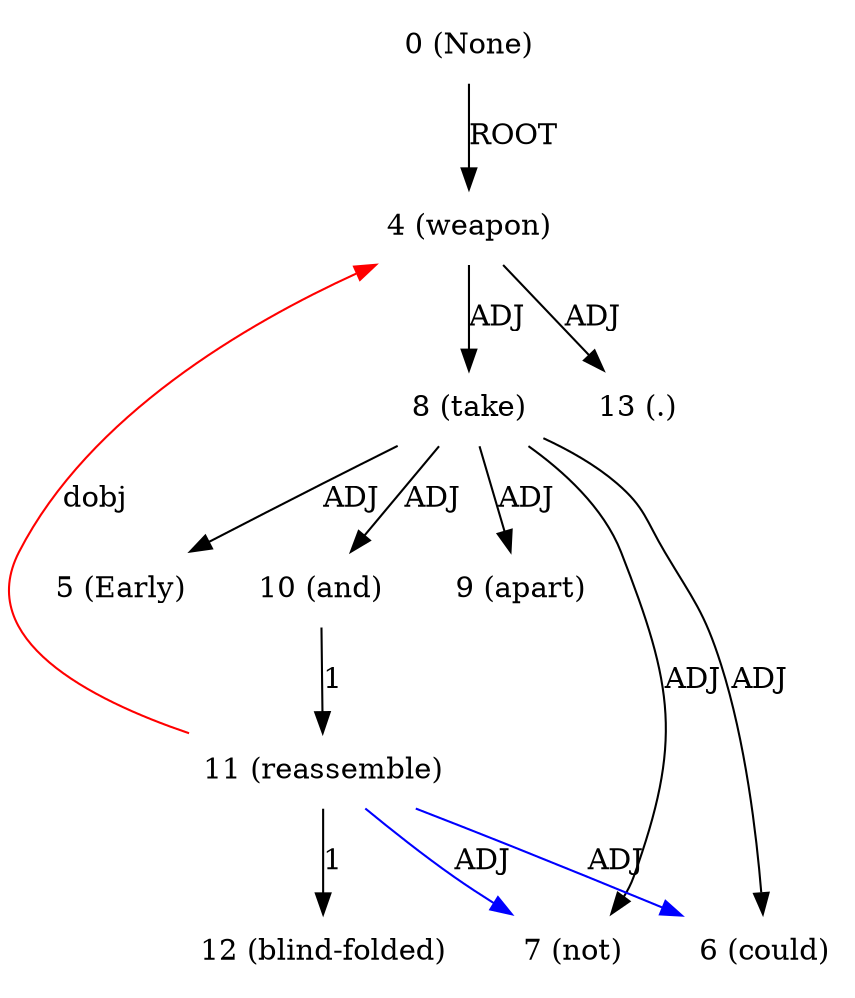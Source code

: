 digraph G{
edge [dir=forward]
node [shape=plaintext]

0 [label="0 (None)"]
0 -> 4 [label="ROOT"]
4 [label="4 (weapon)"]
4 -> 8 [label="ADJ"]
4 -> 13 [label="ADJ"]
11 -> 4 [label="dobj", color="red"]
5 [label="5 (Early)"]
6 [label="6 (could)"]
7 [label="7 (not)"]
8 [label="8 (take)"]
8 -> 5 [label="ADJ"]
8 -> 6 [label="ADJ"]
8 -> 7 [label="ADJ"]
8 -> 9 [label="ADJ"]
8 -> 10 [label="ADJ"]
9 [label="9 (apart)"]
10 [label="10 (and)"]
10 -> 11 [label="1"]
11 [label="11 (reassemble)"]
11 -> 12 [label="1"]
11 -> 7 [label="ADJ", color="blue"]
11 -> 6 [label="ADJ", color="blue"]
12 [label="12 (blind-folded)"]
13 [label="13 (.)"]
}

